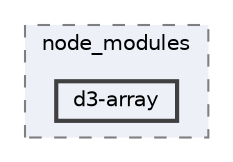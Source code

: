 digraph "C:/Users/arisc/OneDrive/Documents/GitHub/FINAL/EcoEats-Project/node_modules/d3-array"
{
 // LATEX_PDF_SIZE
  bgcolor="transparent";
  edge [fontname=Helvetica,fontsize=10,labelfontname=Helvetica,labelfontsize=10];
  node [fontname=Helvetica,fontsize=10,shape=box,height=0.2,width=0.4];
  compound=true
  subgraph clusterdir_5091f2b68170d33f954320199e2fed0a {
    graph [ bgcolor="#edf0f7", pencolor="grey50", label="node_modules", fontname=Helvetica,fontsize=10 style="filled,dashed", URL="dir_5091f2b68170d33f954320199e2fed0a.html",tooltip=""]
  dir_a5264d3c6c4e1c70fdde4e656ade9e72 [label="d3-array", fillcolor="#edf0f7", color="grey25", style="filled,bold", URL="dir_a5264d3c6c4e1c70fdde4e656ade9e72.html",tooltip=""];
  }
}
